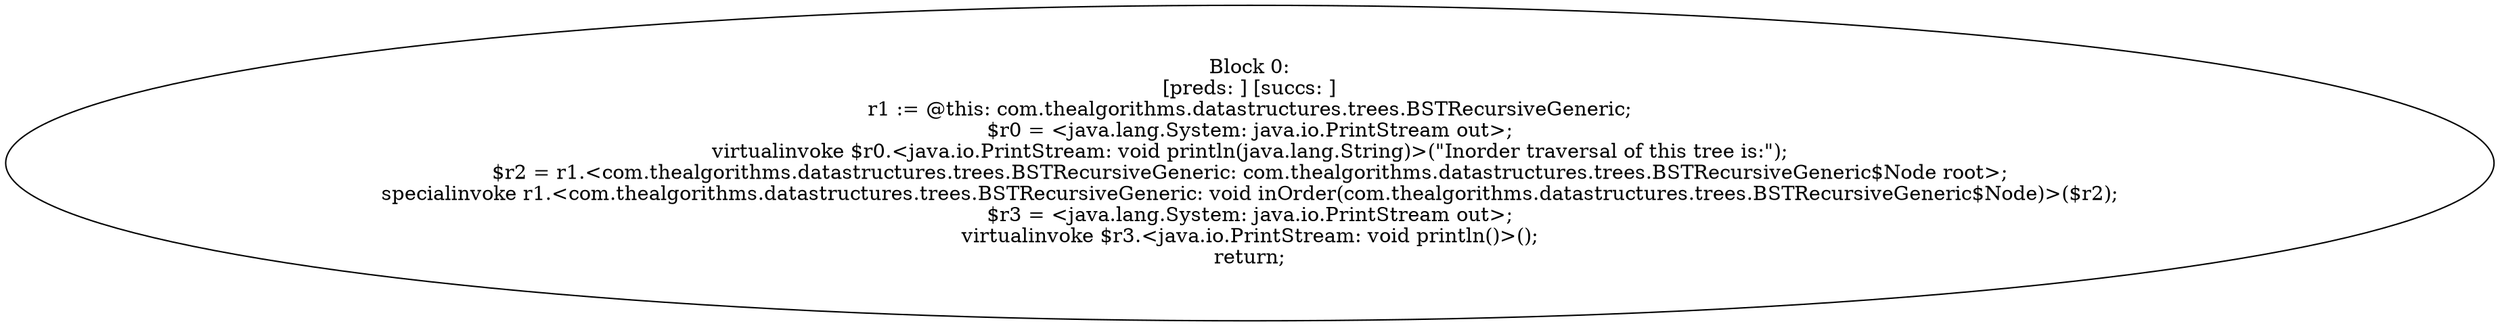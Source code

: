 digraph "unitGraph" {
    "Block 0:
[preds: ] [succs: ]
r1 := @this: com.thealgorithms.datastructures.trees.BSTRecursiveGeneric;
$r0 = <java.lang.System: java.io.PrintStream out>;
virtualinvoke $r0.<java.io.PrintStream: void println(java.lang.String)>(\"Inorder traversal of this tree is:\");
$r2 = r1.<com.thealgorithms.datastructures.trees.BSTRecursiveGeneric: com.thealgorithms.datastructures.trees.BSTRecursiveGeneric$Node root>;
specialinvoke r1.<com.thealgorithms.datastructures.trees.BSTRecursiveGeneric: void inOrder(com.thealgorithms.datastructures.trees.BSTRecursiveGeneric$Node)>($r2);
$r3 = <java.lang.System: java.io.PrintStream out>;
virtualinvoke $r3.<java.io.PrintStream: void println()>();
return;
"
}
